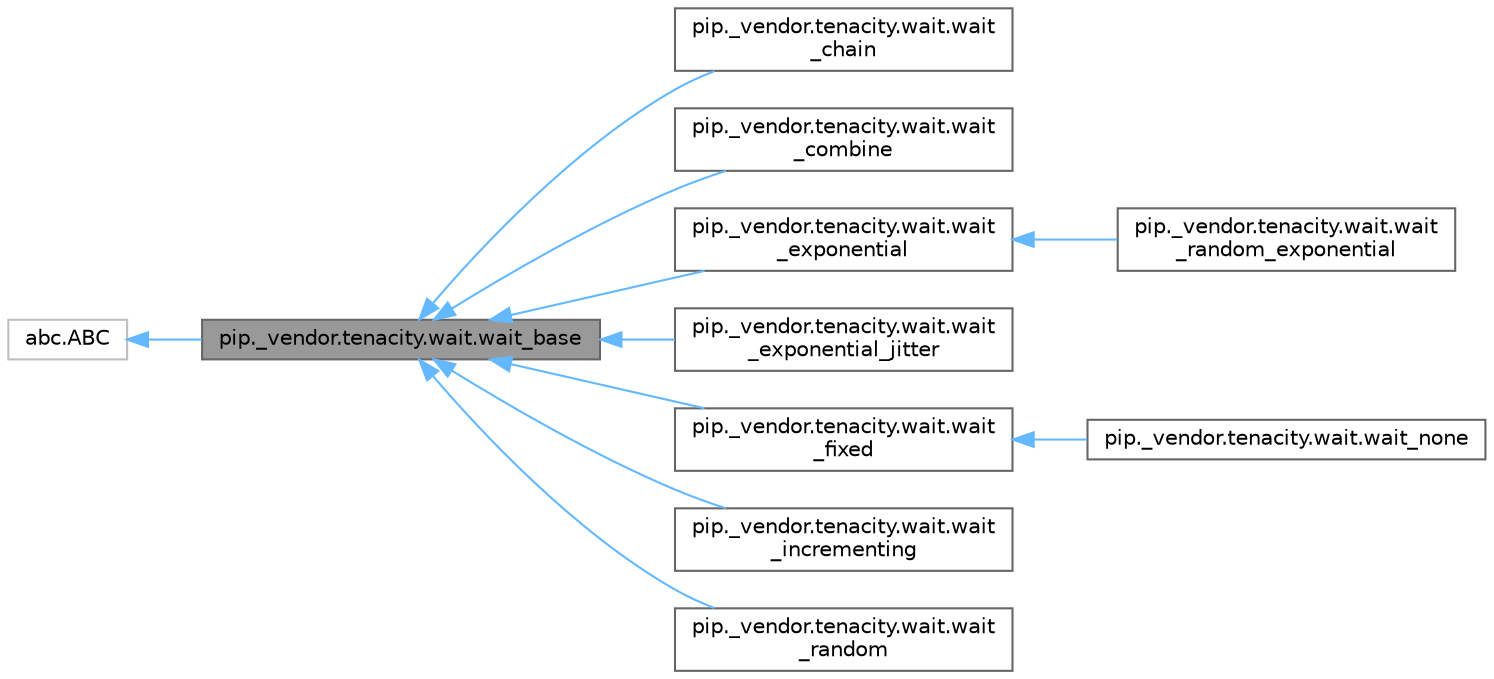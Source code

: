 digraph "pip._vendor.tenacity.wait.wait_base"
{
 // LATEX_PDF_SIZE
  bgcolor="transparent";
  edge [fontname=Helvetica,fontsize=10,labelfontname=Helvetica,labelfontsize=10];
  node [fontname=Helvetica,fontsize=10,shape=box,height=0.2,width=0.4];
  rankdir="LR";
  Node1 [id="Node000001",label="pip._vendor.tenacity.wait.wait_base",height=0.2,width=0.4,color="gray40", fillcolor="grey60", style="filled", fontcolor="black",tooltip=" "];
  Node2 -> Node1 [id="edge1_Node000001_Node000002",dir="back",color="steelblue1",style="solid",tooltip=" "];
  Node2 [id="Node000002",label="abc.ABC",height=0.2,width=0.4,color="grey75", fillcolor="white", style="filled",tooltip=" "];
  Node1 -> Node3 [id="edge2_Node000001_Node000003",dir="back",color="steelblue1",style="solid",tooltip=" "];
  Node3 [id="Node000003",label="pip._vendor.tenacity.wait.wait\l_chain",height=0.2,width=0.4,color="gray40", fillcolor="white", style="filled",URL="$db/dac/classpip_1_1__vendor_1_1tenacity_1_1wait_1_1wait__chain.html",tooltip=" "];
  Node1 -> Node4 [id="edge3_Node000001_Node000004",dir="back",color="steelblue1",style="solid",tooltip=" "];
  Node4 [id="Node000004",label="pip._vendor.tenacity.wait.wait\l_combine",height=0.2,width=0.4,color="gray40", fillcolor="white", style="filled",URL="$d5/d9f/classpip_1_1__vendor_1_1tenacity_1_1wait_1_1wait__combine.html",tooltip=" "];
  Node1 -> Node5 [id="edge4_Node000001_Node000005",dir="back",color="steelblue1",style="solid",tooltip=" "];
  Node5 [id="Node000005",label="pip._vendor.tenacity.wait.wait\l_exponential",height=0.2,width=0.4,color="gray40", fillcolor="white", style="filled",URL="$d1/d31/classpip_1_1__vendor_1_1tenacity_1_1wait_1_1wait__exponential.html",tooltip=" "];
  Node5 -> Node6 [id="edge5_Node000005_Node000006",dir="back",color="steelblue1",style="solid",tooltip=" "];
  Node6 [id="Node000006",label="pip._vendor.tenacity.wait.wait\l_random_exponential",height=0.2,width=0.4,color="gray40", fillcolor="white", style="filled",URL="$db/de6/classpip_1_1__vendor_1_1tenacity_1_1wait_1_1wait__random__exponential.html",tooltip=" "];
  Node1 -> Node7 [id="edge6_Node000001_Node000007",dir="back",color="steelblue1",style="solid",tooltip=" "];
  Node7 [id="Node000007",label="pip._vendor.tenacity.wait.wait\l_exponential_jitter",height=0.2,width=0.4,color="gray40", fillcolor="white", style="filled",URL="$dd/d2c/classpip_1_1__vendor_1_1tenacity_1_1wait_1_1wait__exponential__jitter.html",tooltip=" "];
  Node1 -> Node8 [id="edge7_Node000001_Node000008",dir="back",color="steelblue1",style="solid",tooltip=" "];
  Node8 [id="Node000008",label="pip._vendor.tenacity.wait.wait\l_fixed",height=0.2,width=0.4,color="gray40", fillcolor="white", style="filled",URL="$db/d50/classpip_1_1__vendor_1_1tenacity_1_1wait_1_1wait__fixed.html",tooltip=" "];
  Node8 -> Node9 [id="edge8_Node000008_Node000009",dir="back",color="steelblue1",style="solid",tooltip=" "];
  Node9 [id="Node000009",label="pip._vendor.tenacity.wait.wait_none",height=0.2,width=0.4,color="gray40", fillcolor="white", style="filled",URL="$dc/db7/classpip_1_1__vendor_1_1tenacity_1_1wait_1_1wait__none.html",tooltip=" "];
  Node1 -> Node10 [id="edge9_Node000001_Node000010",dir="back",color="steelblue1",style="solid",tooltip=" "];
  Node10 [id="Node000010",label="pip._vendor.tenacity.wait.wait\l_incrementing",height=0.2,width=0.4,color="gray40", fillcolor="white", style="filled",URL="$da/ddf/classpip_1_1__vendor_1_1tenacity_1_1wait_1_1wait__incrementing.html",tooltip=" "];
  Node1 -> Node11 [id="edge10_Node000001_Node000011",dir="back",color="steelblue1",style="solid",tooltip=" "];
  Node11 [id="Node000011",label="pip._vendor.tenacity.wait.wait\l_random",height=0.2,width=0.4,color="gray40", fillcolor="white", style="filled",URL="$d2/d01/classpip_1_1__vendor_1_1tenacity_1_1wait_1_1wait__random.html",tooltip=" "];
}

